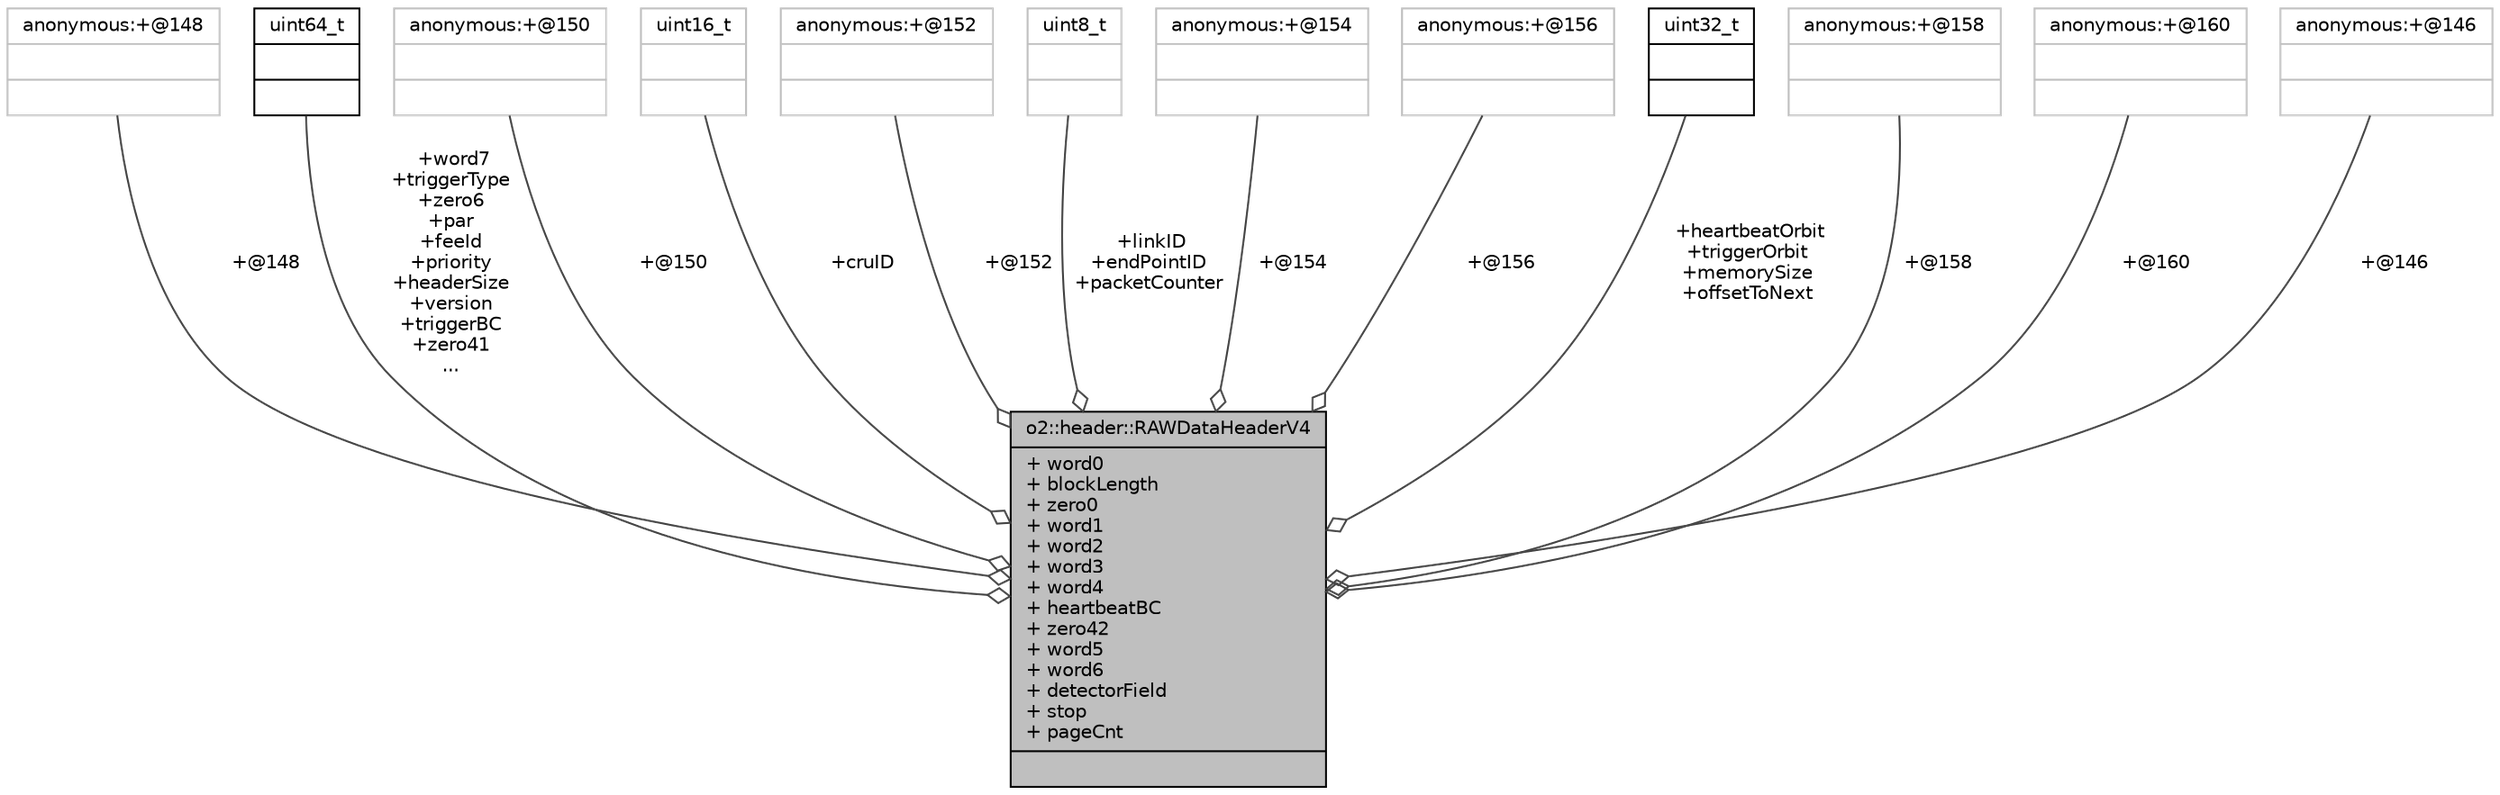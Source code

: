 digraph "o2::header::RAWDataHeaderV4"
{
 // INTERACTIVE_SVG=YES
  bgcolor="transparent";
  edge [fontname="Helvetica",fontsize="10",labelfontname="Helvetica",labelfontsize="10"];
  node [fontname="Helvetica",fontsize="10",shape=record];
  Node1 [label="{o2::header::RAWDataHeaderV4\n|+ word0\l+ blockLength\l+ zero0\l+ word1\l+ word2\l+ word3\l+ word4\l+ heartbeatBC\l+ zero42\l+ word5\l+ word6\l+ detectorField\l+ stop\l+ pageCnt\l|}",height=0.2,width=0.4,color="black", fillcolor="grey75", style="filled", fontcolor="black"];
  Node2 -> Node1 [color="grey25",fontsize="10",style="solid",label=" +@148" ,arrowhead="odiamond",fontname="Helvetica"];
  Node2 [label="{anonymous:+@148\n||}",height=0.2,width=0.4,color="grey75"];
  Node3 -> Node1 [color="grey25",fontsize="10",style="solid",label=" +word7\n+triggerType\n+zero6\n+par\n+feeId\n+priority\n+headerSize\n+version\n+triggerBC\n+zero41\n..." ,arrowhead="odiamond",fontname="Helvetica"];
  Node3 [label="{uint64_t\n||}",height=0.2,width=0.4,color="black",URL="$d6/d30/classuint64__t.html"];
  Node4 -> Node1 [color="grey25",fontsize="10",style="solid",label=" +@150" ,arrowhead="odiamond",fontname="Helvetica"];
  Node4 [label="{anonymous:+@150\n||}",height=0.2,width=0.4,color="grey75"];
  Node5 -> Node1 [color="grey25",fontsize="10",style="solid",label=" +cruID" ,arrowhead="odiamond",fontname="Helvetica"];
  Node5 [label="{uint16_t\n||}",height=0.2,width=0.4,color="grey75"];
  Node6 -> Node1 [color="grey25",fontsize="10",style="solid",label=" +@152" ,arrowhead="odiamond",fontname="Helvetica"];
  Node6 [label="{anonymous:+@152\n||}",height=0.2,width=0.4,color="grey75"];
  Node7 -> Node1 [color="grey25",fontsize="10",style="solid",label=" +linkID\n+endPointID\n+packetCounter" ,arrowhead="odiamond",fontname="Helvetica"];
  Node7 [label="{uint8_t\n||}",height=0.2,width=0.4,color="grey75"];
  Node8 -> Node1 [color="grey25",fontsize="10",style="solid",label=" +@154" ,arrowhead="odiamond",fontname="Helvetica"];
  Node8 [label="{anonymous:+@154\n||}",height=0.2,width=0.4,color="grey75"];
  Node9 -> Node1 [color="grey25",fontsize="10",style="solid",label=" +@156" ,arrowhead="odiamond",fontname="Helvetica"];
  Node9 [label="{anonymous:+@156\n||}",height=0.2,width=0.4,color="grey75"];
  Node10 -> Node1 [color="grey25",fontsize="10",style="solid",label=" +heartbeatOrbit\n+triggerOrbit\n+memorySize\n+offsetToNext" ,arrowhead="odiamond",fontname="Helvetica"];
  Node10 [label="{uint32_t\n||}",height=0.2,width=0.4,color="black",URL="$d3/d87/classuint32__t.html"];
  Node11 -> Node1 [color="grey25",fontsize="10",style="solid",label=" +@158" ,arrowhead="odiamond",fontname="Helvetica"];
  Node11 [label="{anonymous:+@158\n||}",height=0.2,width=0.4,color="grey75"];
  Node12 -> Node1 [color="grey25",fontsize="10",style="solid",label=" +@160" ,arrowhead="odiamond",fontname="Helvetica"];
  Node12 [label="{anonymous:+@160\n||}",height=0.2,width=0.4,color="grey75"];
  Node13 -> Node1 [color="grey25",fontsize="10",style="solid",label=" +@146" ,arrowhead="odiamond",fontname="Helvetica"];
  Node13 [label="{anonymous:+@146\n||}",height=0.2,width=0.4,color="grey75"];
}
